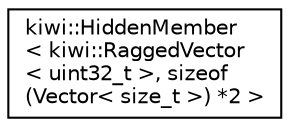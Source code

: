 digraph "Graphical Class Hierarchy"
{
 // LATEX_PDF_SIZE
  edge [fontname="Helvetica",fontsize="10",labelfontname="Helvetica",labelfontsize="10"];
  node [fontname="Helvetica",fontsize="10",shape=record];
  rankdir="LR";
  Node0 [label="kiwi::HiddenMember\l\< kiwi::RaggedVector\l\< uint32_t \>, sizeof\l(Vector\< size_t \>) *2 \>",height=0.2,width=0.4,color="black", fillcolor="white", style="filled",URL="$classkiwi_1_1HiddenMember.html",tooltip=" "];
}
